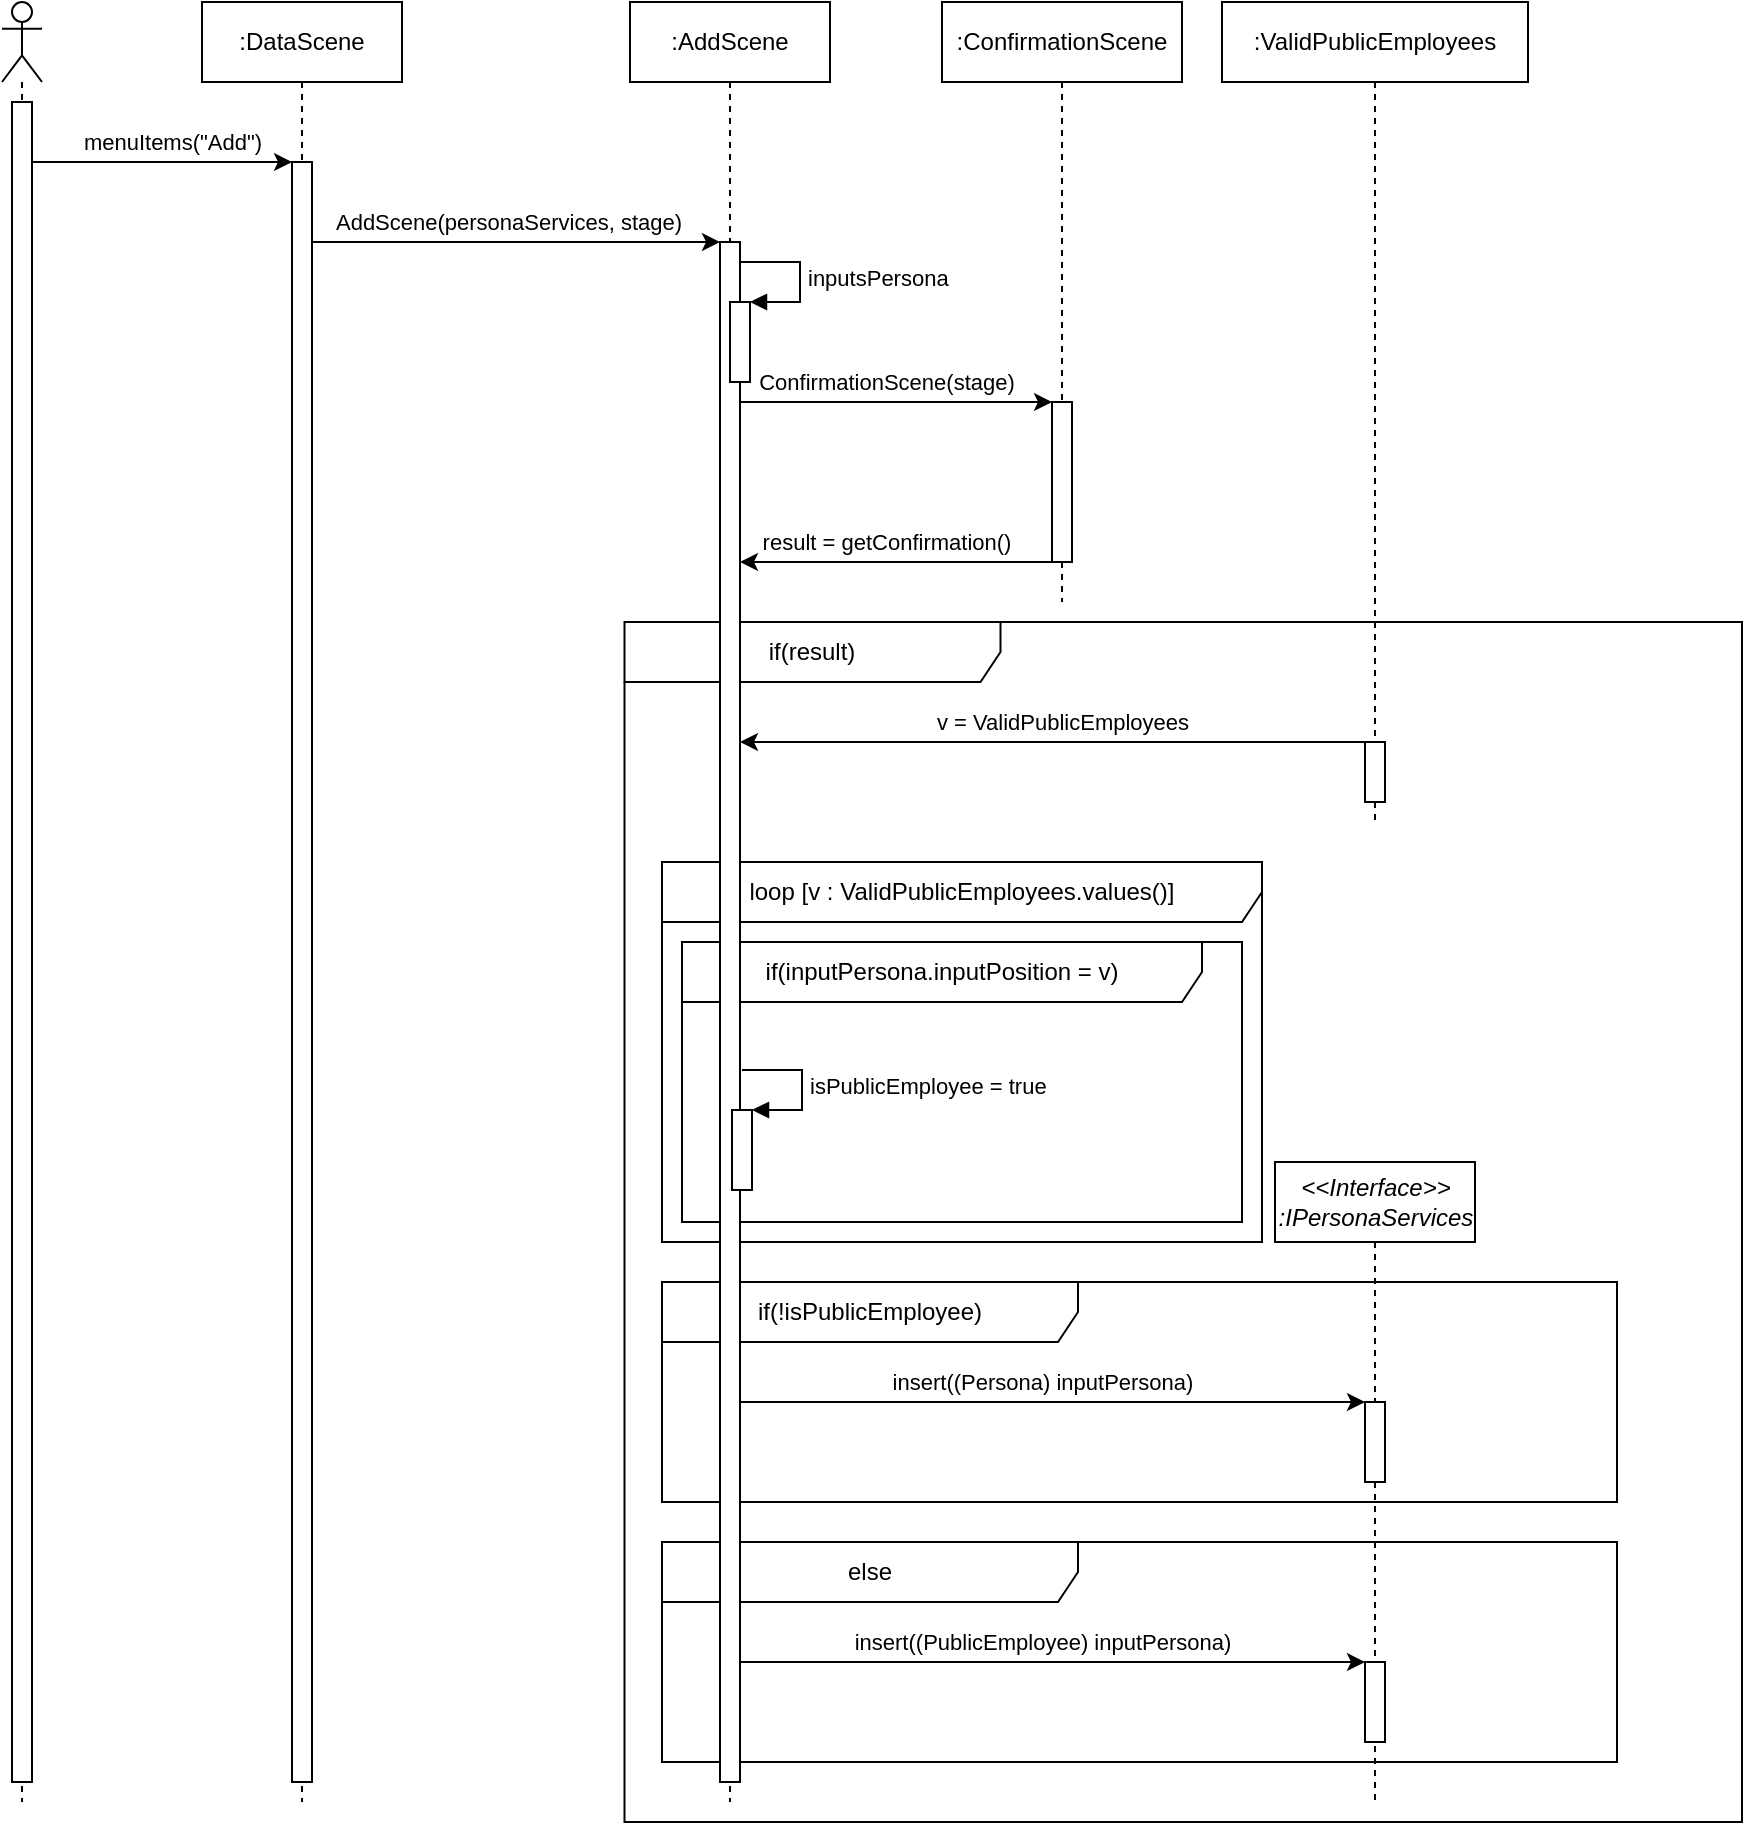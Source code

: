 <mxfile version="14.6.13" type="device"><diagram id="D4DDEfmQWiKZux7fWjJV" name="Página-1"><mxGraphModel dx="1138" dy="658" grid="1" gridSize="10" guides="1" tooltips="1" connect="1" arrows="1" fold="1" page="1" pageScale="1" pageWidth="827" pageHeight="1169" math="0" shadow="0"><root><mxCell id="0"/><mxCell id="1" parent="0"/><mxCell id="CuW-CM8m0Wgv4omwYFEu-12" value="if(result)" style="shape=umlFrame;whiteSpace=wrap;html=1;width=188;height=30;" vertex="1" parent="1"><mxGeometry x="361.25" y="350" width="558.75" height="600" as="geometry"/></mxCell><mxCell id="CuW-CM8m0Wgv4omwYFEu-39" value="else" style="shape=umlFrame;whiteSpace=wrap;html=1;width=208;height=30;" vertex="1" parent="1"><mxGeometry x="380" y="810" width="477.5" height="110" as="geometry"/></mxCell><mxCell id="CuW-CM8m0Wgv4omwYFEu-23" value="if(!isPublicEmployee)" style="shape=umlFrame;whiteSpace=wrap;html=1;width=208;height=30;" vertex="1" parent="1"><mxGeometry x="380" y="680" width="477.5" height="110" as="geometry"/></mxCell><mxCell id="CuW-CM8m0Wgv4omwYFEu-17" value="loop [v : ValidPublicEmployees.values()]" style="shape=umlFrame;whiteSpace=wrap;html=1;width=310;height=30;" vertex="1" parent="1"><mxGeometry x="380" y="470" width="300" height="190" as="geometry"/></mxCell><mxCell id="CuW-CM8m0Wgv4omwYFEu-20" value="if(inputPersona.inputPosition = v)" style="shape=umlFrame;whiteSpace=wrap;html=1;width=260;height=30;" vertex="1" parent="1"><mxGeometry x="390" y="510" width="280" height="140" as="geometry"/></mxCell><mxCell id="CuW-CM8m0Wgv4omwYFEu-2" value="" style="shape=umlLifeline;participant=umlActor;perimeter=lifelinePerimeter;whiteSpace=wrap;html=1;container=1;collapsible=0;recursiveResize=0;verticalAlign=top;spacingTop=36;outlineConnect=0;" vertex="1" parent="1"><mxGeometry x="50" y="40" width="20" height="900" as="geometry"/></mxCell><mxCell id="CuW-CM8m0Wgv4omwYFEu-4" value="" style="html=1;points=[];perimeter=orthogonalPerimeter;" vertex="1" parent="CuW-CM8m0Wgv4omwYFEu-2"><mxGeometry x="5" y="50" width="10" height="840" as="geometry"/></mxCell><mxCell id="CuW-CM8m0Wgv4omwYFEu-3" value=":DataScene" style="shape=umlLifeline;perimeter=lifelinePerimeter;whiteSpace=wrap;html=1;container=1;collapsible=0;recursiveResize=0;outlineConnect=0;" vertex="1" parent="1"><mxGeometry x="150" y="40" width="100" height="900" as="geometry"/></mxCell><mxCell id="CuW-CM8m0Wgv4omwYFEu-5" value="" style="html=1;points=[];perimeter=orthogonalPerimeter;" vertex="1" parent="CuW-CM8m0Wgv4omwYFEu-3"><mxGeometry x="45" y="80" width="10" height="810" as="geometry"/></mxCell><mxCell id="CuW-CM8m0Wgv4omwYFEu-6" value="menuItems(&quot;Add&quot;)" style="edgeStyle=orthogonalEdgeStyle;rounded=0;orthogonalLoop=1;jettySize=auto;html=1;" edge="1" parent="1" source="CuW-CM8m0Wgv4omwYFEu-4" target="CuW-CM8m0Wgv4omwYFEu-5"><mxGeometry x="0.071" y="10" relative="1" as="geometry"><Array as="points"><mxPoint x="160" y="120"/><mxPoint x="160" y="120"/></Array><mxPoint as="offset"/></mxGeometry></mxCell><mxCell id="CuW-CM8m0Wgv4omwYFEu-7" value=":AddScene" style="shape=umlLifeline;perimeter=lifelinePerimeter;whiteSpace=wrap;html=1;container=1;collapsible=0;recursiveResize=0;outlineConnect=0;" vertex="1" parent="1"><mxGeometry x="364" y="40" width="100" height="900" as="geometry"/></mxCell><mxCell id="CuW-CM8m0Wgv4omwYFEu-8" value="" style="html=1;points=[];perimeter=orthogonalPerimeter;" vertex="1" parent="CuW-CM8m0Wgv4omwYFEu-7"><mxGeometry x="45" y="120" width="10" height="770" as="geometry"/></mxCell><mxCell id="CuW-CM8m0Wgv4omwYFEu-28" value="" style="html=1;points=[];perimeter=orthogonalPerimeter;" vertex="1" parent="CuW-CM8m0Wgv4omwYFEu-7"><mxGeometry x="51" y="554" width="10" height="40" as="geometry"/></mxCell><mxCell id="CuW-CM8m0Wgv4omwYFEu-29" value="isPublicEmployee = true" style="edgeStyle=orthogonalEdgeStyle;html=1;align=left;spacingLeft=2;endArrow=block;rounded=0;entryX=1;entryY=0;" edge="1" target="CuW-CM8m0Wgv4omwYFEu-28" parent="CuW-CM8m0Wgv4omwYFEu-7"><mxGeometry relative="1" as="geometry"><mxPoint x="56" y="534" as="sourcePoint"/><Array as="points"><mxPoint x="86" y="534"/></Array></mxGeometry></mxCell><mxCell id="CuW-CM8m0Wgv4omwYFEu-37" value="" style="html=1;points=[];perimeter=orthogonalPerimeter;" vertex="1" parent="CuW-CM8m0Wgv4omwYFEu-7"><mxGeometry x="50" y="150" width="10" height="40" as="geometry"/></mxCell><mxCell id="CuW-CM8m0Wgv4omwYFEu-38" value="inputsPersona" style="edgeStyle=orthogonalEdgeStyle;html=1;align=left;spacingLeft=2;endArrow=block;rounded=0;entryX=1;entryY=0;" edge="1" target="CuW-CM8m0Wgv4omwYFEu-37" parent="CuW-CM8m0Wgv4omwYFEu-7"><mxGeometry relative="1" as="geometry"><mxPoint x="55" y="130" as="sourcePoint"/><Array as="points"><mxPoint x="85" y="130"/></Array></mxGeometry></mxCell><mxCell id="CuW-CM8m0Wgv4omwYFEu-9" value="AddScene(personaServices, stage)" style="edgeStyle=orthogonalEdgeStyle;rounded=0;orthogonalLoop=1;jettySize=auto;html=1;" edge="1" parent="1" source="CuW-CM8m0Wgv4omwYFEu-5" target="CuW-CM8m0Wgv4omwYFEu-8"><mxGeometry x="-0.042" y="10" relative="1" as="geometry"><Array as="points"><mxPoint x="300" y="160"/><mxPoint x="300" y="160"/></Array><mxPoint as="offset"/></mxGeometry></mxCell><mxCell id="CuW-CM8m0Wgv4omwYFEu-10" value=":ConfirmationScene" style="shape=umlLifeline;perimeter=lifelinePerimeter;whiteSpace=wrap;html=1;container=1;collapsible=0;recursiveResize=0;outlineConnect=0;" vertex="1" parent="1"><mxGeometry x="520" y="40" width="120" height="300" as="geometry"/></mxCell><mxCell id="CuW-CM8m0Wgv4omwYFEu-13" value="" style="html=1;points=[];perimeter=orthogonalPerimeter;" vertex="1" parent="CuW-CM8m0Wgv4omwYFEu-10"><mxGeometry x="55" y="200" width="10" height="80" as="geometry"/></mxCell><mxCell id="CuW-CM8m0Wgv4omwYFEu-14" value="ConfirmationScene(stage)" style="edgeStyle=orthogonalEdgeStyle;rounded=0;orthogonalLoop=1;jettySize=auto;html=1;" edge="1" parent="1" source="CuW-CM8m0Wgv4omwYFEu-8" target="CuW-CM8m0Wgv4omwYFEu-13"><mxGeometry x="-0.062" y="10" relative="1" as="geometry"><Array as="points"><mxPoint x="510" y="240"/><mxPoint x="510" y="240"/></Array><mxPoint as="offset"/></mxGeometry></mxCell><mxCell id="CuW-CM8m0Wgv4omwYFEu-15" value="result = getConfirmation()" style="edgeStyle=orthogonalEdgeStyle;rounded=0;orthogonalLoop=1;jettySize=auto;html=1;" edge="1" parent="1" source="CuW-CM8m0Wgv4omwYFEu-13" target="CuW-CM8m0Wgv4omwYFEu-8"><mxGeometry x="0.062" y="-10" relative="1" as="geometry"><Array as="points"><mxPoint x="510" y="320"/><mxPoint x="510" y="320"/></Array><mxPoint as="offset"/></mxGeometry></mxCell><mxCell id="CuW-CM8m0Wgv4omwYFEu-16" value=":ValidPublicEmployees" style="shape=umlLifeline;perimeter=lifelinePerimeter;whiteSpace=wrap;html=1;container=1;collapsible=0;recursiveResize=0;outlineConnect=0;" vertex="1" parent="1"><mxGeometry x="660" y="40" width="153" height="410" as="geometry"/></mxCell><mxCell id="CuW-CM8m0Wgv4omwYFEu-18" value="" style="html=1;points=[];perimeter=orthogonalPerimeter;" vertex="1" parent="CuW-CM8m0Wgv4omwYFEu-16"><mxGeometry x="71.5" y="370" width="10" height="30" as="geometry"/></mxCell><mxCell id="CuW-CM8m0Wgv4omwYFEu-21" value="v = ValidPublicEmployees" style="edgeStyle=orthogonalEdgeStyle;rounded=0;orthogonalLoop=1;jettySize=auto;html=1;" edge="1" parent="1" source="CuW-CM8m0Wgv4omwYFEu-18" target="CuW-CM8m0Wgv4omwYFEu-8"><mxGeometry x="-0.03" y="-10" relative="1" as="geometry"><Array as="points"><mxPoint x="590" y="410"/><mxPoint x="590" y="410"/></Array><mxPoint as="offset"/></mxGeometry></mxCell><mxCell id="CuW-CM8m0Wgv4omwYFEu-30" value="&amp;lt;&amp;lt;Interface&amp;gt;&amp;gt;&lt;br&gt;:IPersonaServices" style="shape=umlLifeline;perimeter=lifelinePerimeter;whiteSpace=wrap;html=1;container=1;collapsible=0;recursiveResize=0;outlineConnect=0;fontStyle=2" vertex="1" parent="1"><mxGeometry x="686.5" y="620" width="100" height="320" as="geometry"/></mxCell><mxCell id="CuW-CM8m0Wgv4omwYFEu-31" value="" style="html=1;points=[];perimeter=orthogonalPerimeter;" vertex="1" parent="CuW-CM8m0Wgv4omwYFEu-30"><mxGeometry x="45" y="120" width="10" height="40" as="geometry"/></mxCell><mxCell id="CuW-CM8m0Wgv4omwYFEu-43" value="" style="html=1;points=[];perimeter=orthogonalPerimeter;" vertex="1" parent="CuW-CM8m0Wgv4omwYFEu-30"><mxGeometry x="45" y="250" width="10" height="40" as="geometry"/></mxCell><mxCell id="CuW-CM8m0Wgv4omwYFEu-32" value="insert((Persona) inputPersona)" style="edgeStyle=orthogonalEdgeStyle;rounded=0;orthogonalLoop=1;jettySize=auto;html=1;" edge="1" parent="1" source="CuW-CM8m0Wgv4omwYFEu-8" target="CuW-CM8m0Wgv4omwYFEu-31"><mxGeometry x="-0.034" y="10" relative="1" as="geometry"><Array as="points"><mxPoint x="736" y="740"/></Array><mxPoint as="offset"/></mxGeometry></mxCell><mxCell id="CuW-CM8m0Wgv4omwYFEu-42" value="insert((PublicEmployee) inputPersona)" style="edgeStyle=orthogonalEdgeStyle;rounded=0;orthogonalLoop=1;jettySize=auto;html=1;" edge="1" parent="1" source="CuW-CM8m0Wgv4omwYFEu-8" target="CuW-CM8m0Wgv4omwYFEu-43"><mxGeometry x="-0.034" y="10" relative="1" as="geometry"><mxPoint x="731.5" y="970" as="targetPoint"/><Array as="points"><mxPoint x="580" y="870"/><mxPoint x="580" y="870"/></Array><mxPoint as="offset"/></mxGeometry></mxCell></root></mxGraphModel></diagram></mxfile>